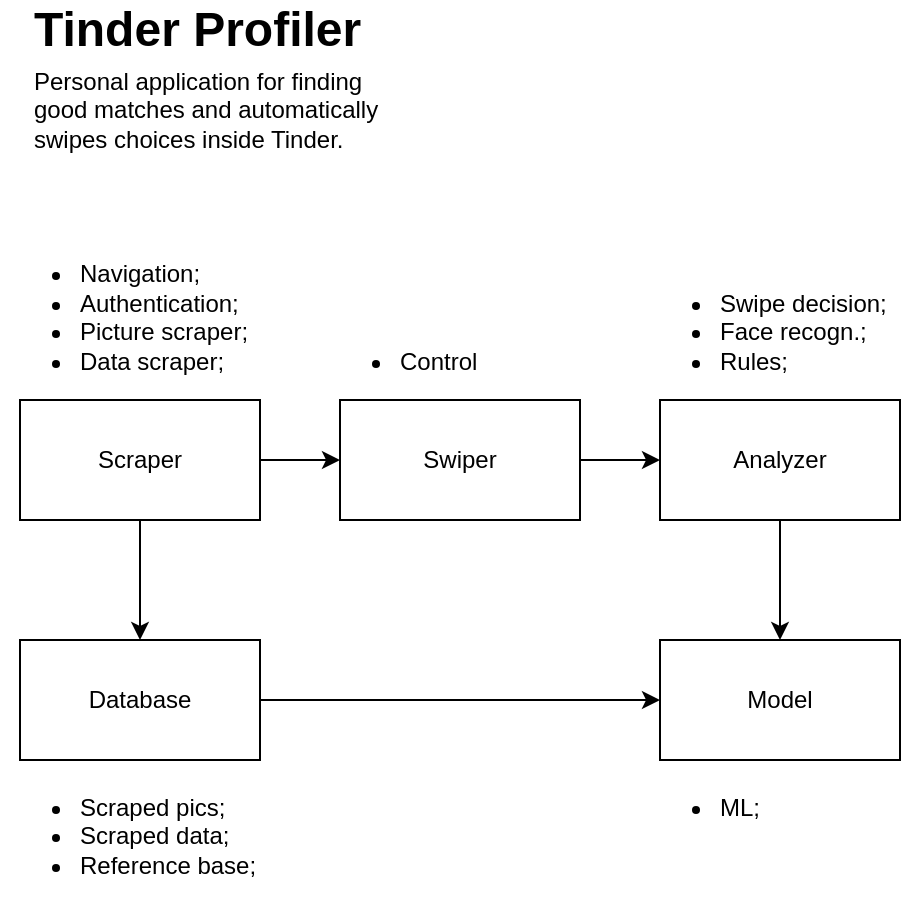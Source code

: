 <mxfile version="20.7.4" type="device"><diagram id="h3C8hsiEHROjQ5byBnYe" name="Page-1"><mxGraphModel dx="1195" dy="703" grid="1" gridSize="10" guides="1" tooltips="1" connect="1" arrows="1" fold="1" page="1" pageScale="1" pageWidth="850" pageHeight="1100" math="0" shadow="0"><root><mxCell id="0"/><mxCell id="1" parent="0"/><mxCell id="294IINJH-wE4bXdBDZUU-6" style="edgeStyle=orthogonalEdgeStyle;rounded=0;orthogonalLoop=1;jettySize=auto;html=1;entryX=0.5;entryY=0;entryDx=0;entryDy=0;" edge="1" parent="1" source="294IINJH-wE4bXdBDZUU-1" target="294IINJH-wE4bXdBDZUU-4"><mxGeometry relative="1" as="geometry"/></mxCell><mxCell id="294IINJH-wE4bXdBDZUU-7" style="edgeStyle=orthogonalEdgeStyle;rounded=0;orthogonalLoop=1;jettySize=auto;html=1;entryX=0;entryY=0.5;entryDx=0;entryDy=0;" edge="1" parent="1" source="294IINJH-wE4bXdBDZUU-1" target="294IINJH-wE4bXdBDZUU-2"><mxGeometry relative="1" as="geometry"/></mxCell><mxCell id="294IINJH-wE4bXdBDZUU-1" value="Scraper" style="rounded=0;whiteSpace=wrap;html=1;" vertex="1" parent="1"><mxGeometry x="205" y="210" width="120" height="60" as="geometry"/></mxCell><mxCell id="294IINJH-wE4bXdBDZUU-9" style="edgeStyle=orthogonalEdgeStyle;rounded=0;orthogonalLoop=1;jettySize=auto;html=1;" edge="1" parent="1" source="294IINJH-wE4bXdBDZUU-2" target="294IINJH-wE4bXdBDZUU-3"><mxGeometry relative="1" as="geometry"/></mxCell><mxCell id="294IINJH-wE4bXdBDZUU-2" value="Swiper" style="rounded=0;whiteSpace=wrap;html=1;" vertex="1" parent="1"><mxGeometry x="365" y="210" width="120" height="60" as="geometry"/></mxCell><mxCell id="294IINJH-wE4bXdBDZUU-10" style="edgeStyle=orthogonalEdgeStyle;rounded=0;orthogonalLoop=1;jettySize=auto;html=1;entryX=0.5;entryY=0;entryDx=0;entryDy=0;" edge="1" parent="1" source="294IINJH-wE4bXdBDZUU-3" target="294IINJH-wE4bXdBDZUU-5"><mxGeometry relative="1" as="geometry"/></mxCell><mxCell id="294IINJH-wE4bXdBDZUU-3" value="Analyzer" style="rounded=0;whiteSpace=wrap;html=1;" vertex="1" parent="1"><mxGeometry x="525" y="210" width="120" height="60" as="geometry"/></mxCell><mxCell id="294IINJH-wE4bXdBDZUU-8" style="edgeStyle=orthogonalEdgeStyle;rounded=0;orthogonalLoop=1;jettySize=auto;html=1;entryX=0;entryY=0.5;entryDx=0;entryDy=0;" edge="1" parent="1" source="294IINJH-wE4bXdBDZUU-4" target="294IINJH-wE4bXdBDZUU-5"><mxGeometry relative="1" as="geometry"/></mxCell><mxCell id="294IINJH-wE4bXdBDZUU-4" value="Database" style="rounded=0;whiteSpace=wrap;html=1;" vertex="1" parent="1"><mxGeometry x="205" y="330" width="120" height="60" as="geometry"/></mxCell><mxCell id="294IINJH-wE4bXdBDZUU-5" value="Model" style="rounded=0;whiteSpace=wrap;html=1;" vertex="1" parent="1"><mxGeometry x="525" y="330" width="120" height="60" as="geometry"/></mxCell><mxCell id="294IINJH-wE4bXdBDZUU-12" value="&lt;ul&gt;&lt;li&gt;Navigation;&lt;/li&gt;&lt;li&gt;Authentication;&lt;/li&gt;&lt;li&gt;Picture scraper;&lt;/li&gt;&lt;li&gt;Data scraper;&lt;/li&gt;&lt;/ul&gt;" style="text;html=1;strokeColor=none;fillColor=none;align=left;verticalAlign=bottom;whiteSpace=wrap;rounded=0;spacing=0;spacingLeft=-10;" vertex="1" parent="1"><mxGeometry x="205" y="140" width="120" height="70" as="geometry"/></mxCell><mxCell id="294IINJH-wE4bXdBDZUU-13" value="&lt;ul&gt;&lt;li&gt;Scraped pics;&lt;/li&gt;&lt;li&gt;Scraped data;&lt;/li&gt;&lt;li&gt;Reference base;&lt;/li&gt;&lt;/ul&gt;" style="text;html=1;strokeColor=none;fillColor=none;align=left;verticalAlign=top;whiteSpace=wrap;rounded=0;spacing=0;spacingLeft=-10;" vertex="1" parent="1"><mxGeometry x="205" y="390" width="120" height="70" as="geometry"/></mxCell><mxCell id="294IINJH-wE4bXdBDZUU-14" value="&lt;ul&gt;&lt;li&gt;Control&lt;/li&gt;&lt;/ul&gt;" style="text;html=1;strokeColor=none;fillColor=none;align=left;verticalAlign=bottom;whiteSpace=wrap;rounded=0;spacing=0;spacingLeft=-10;" vertex="1" parent="1"><mxGeometry x="365" y="140" width="120" height="70" as="geometry"/></mxCell><mxCell id="294IINJH-wE4bXdBDZUU-15" value="&lt;ul&gt;&lt;li&gt;Swipe decision;&lt;/li&gt;&lt;li&gt;Face recogn.;&lt;/li&gt;&lt;li&gt;Rules;&lt;/li&gt;&lt;/ul&gt;" style="text;html=1;strokeColor=none;fillColor=none;align=left;verticalAlign=bottom;whiteSpace=wrap;rounded=0;spacing=0;spacingLeft=-10;" vertex="1" parent="1"><mxGeometry x="525" y="140" width="120" height="70" as="geometry"/></mxCell><mxCell id="294IINJH-wE4bXdBDZUU-16" value="&lt;ul&gt;&lt;li&gt;ML;&lt;/li&gt;&lt;/ul&gt;" style="text;html=1;strokeColor=none;fillColor=none;align=left;verticalAlign=top;whiteSpace=wrap;rounded=0;spacing=0;spacingLeft=-10;" vertex="1" parent="1"><mxGeometry x="525" y="390" width="120" height="70" as="geometry"/></mxCell><mxCell id="294IINJH-wE4bXdBDZUU-17" value="Tinder Profiler" style="text;html=1;strokeColor=none;fillColor=none;align=left;verticalAlign=middle;whiteSpace=wrap;rounded=0;fontSize=24;fontStyle=1" vertex="1" parent="1"><mxGeometry x="210" y="10" width="250" height="30" as="geometry"/></mxCell><mxCell id="294IINJH-wE4bXdBDZUU-18" value="Personal application for finding good matches and automatically swipes choices inside Tinder." style="text;html=1;strokeColor=none;fillColor=none;align=left;verticalAlign=middle;whiteSpace=wrap;rounded=0;fontSize=12;" vertex="1" parent="1"><mxGeometry x="210" y="50" width="190" height="30" as="geometry"/></mxCell></root></mxGraphModel></diagram></mxfile>